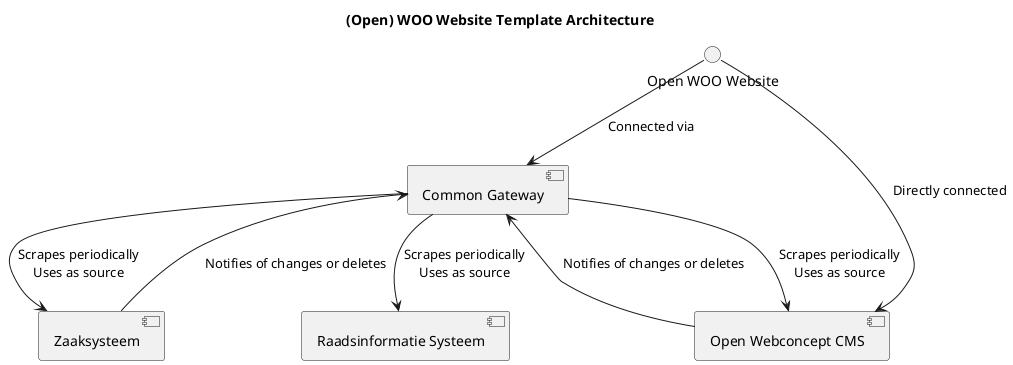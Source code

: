 @startuml
title (Open) WOO Website Template Architecture

' User Interface Component
interface "Open WOO Website" as Website

' Backend Components
component "Open Webconcept CMS" as CMS
component "Common Gateway" as Gateway
component "Zaaksysteem" as Zaaksysteem
component "Raadsinformatie Systeem" as Raadsinfo

' Relationships
Website -down-> CMS : Directly connected
Website -down-> Gateway : Connected via
Gateway -down-> CMS : Scrapes periodically\nUses as source
Gateway -down-> Zaaksysteem : Scrapes periodically\nUses as source
Gateway -down-> Raadsinfo : Scrapes periodically\nUses as source

' Notifications
CMS -up-> Gateway : Notifies of changes or deletes
Zaaksysteem -up-> Gateway : Notifies of changes or deletes

@enduml